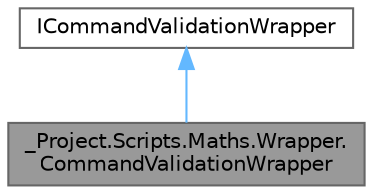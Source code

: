 digraph "_Project.Scripts.Maths.Wrapper.CommandValidationWrapper"
{
 // LATEX_PDF_SIZE
  bgcolor="transparent";
  edge [fontname=Helvetica,fontsize=10,labelfontname=Helvetica,labelfontsize=10];
  node [fontname=Helvetica,fontsize=10,shape=box,height=0.2,width=0.4];
  Node1 [id="Node000001",label="_Project.Scripts.Maths.Wrapper.\lCommandValidationWrapper",height=0.2,width=0.4,color="gray40", fillcolor="grey60", style="filled", fontcolor="black",tooltip="Класс, отвечающий за первичную проверку введенных выражений на корректность"];
  Node2 -> Node1 [id="edge1_Node000001_Node000002",dir="back",color="steelblue1",style="solid",tooltip=" "];
  Node2 [id="Node000002",label="ICommandValidationWrapper",height=0.2,width=0.4,color="gray40", fillcolor="white", style="filled",URL="$interface___project_1_1_scripts_1_1_maths_1_1_wrapper_1_1_i_command_validation_wrapper.html",tooltip="Интерфейс, отвечающий за проверку введенных выражений на корректность"];
}
